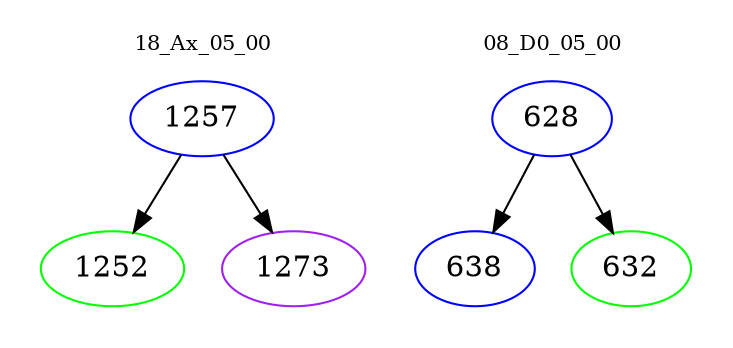 digraph{
subgraph cluster_0 {
color = white
label = "18_Ax_05_00";
fontsize=10;
T0_1257 [label="1257", color="blue"]
T0_1257 -> T0_1252 [color="black"]
T0_1252 [label="1252", color="green"]
T0_1257 -> T0_1273 [color="black"]
T0_1273 [label="1273", color="purple"]
}
subgraph cluster_1 {
color = white
label = "08_D0_05_00";
fontsize=10;
T1_628 [label="628", color="blue"]
T1_628 -> T1_638 [color="black"]
T1_638 [label="638", color="blue"]
T1_628 -> T1_632 [color="black"]
T1_632 [label="632", color="green"]
}
}
